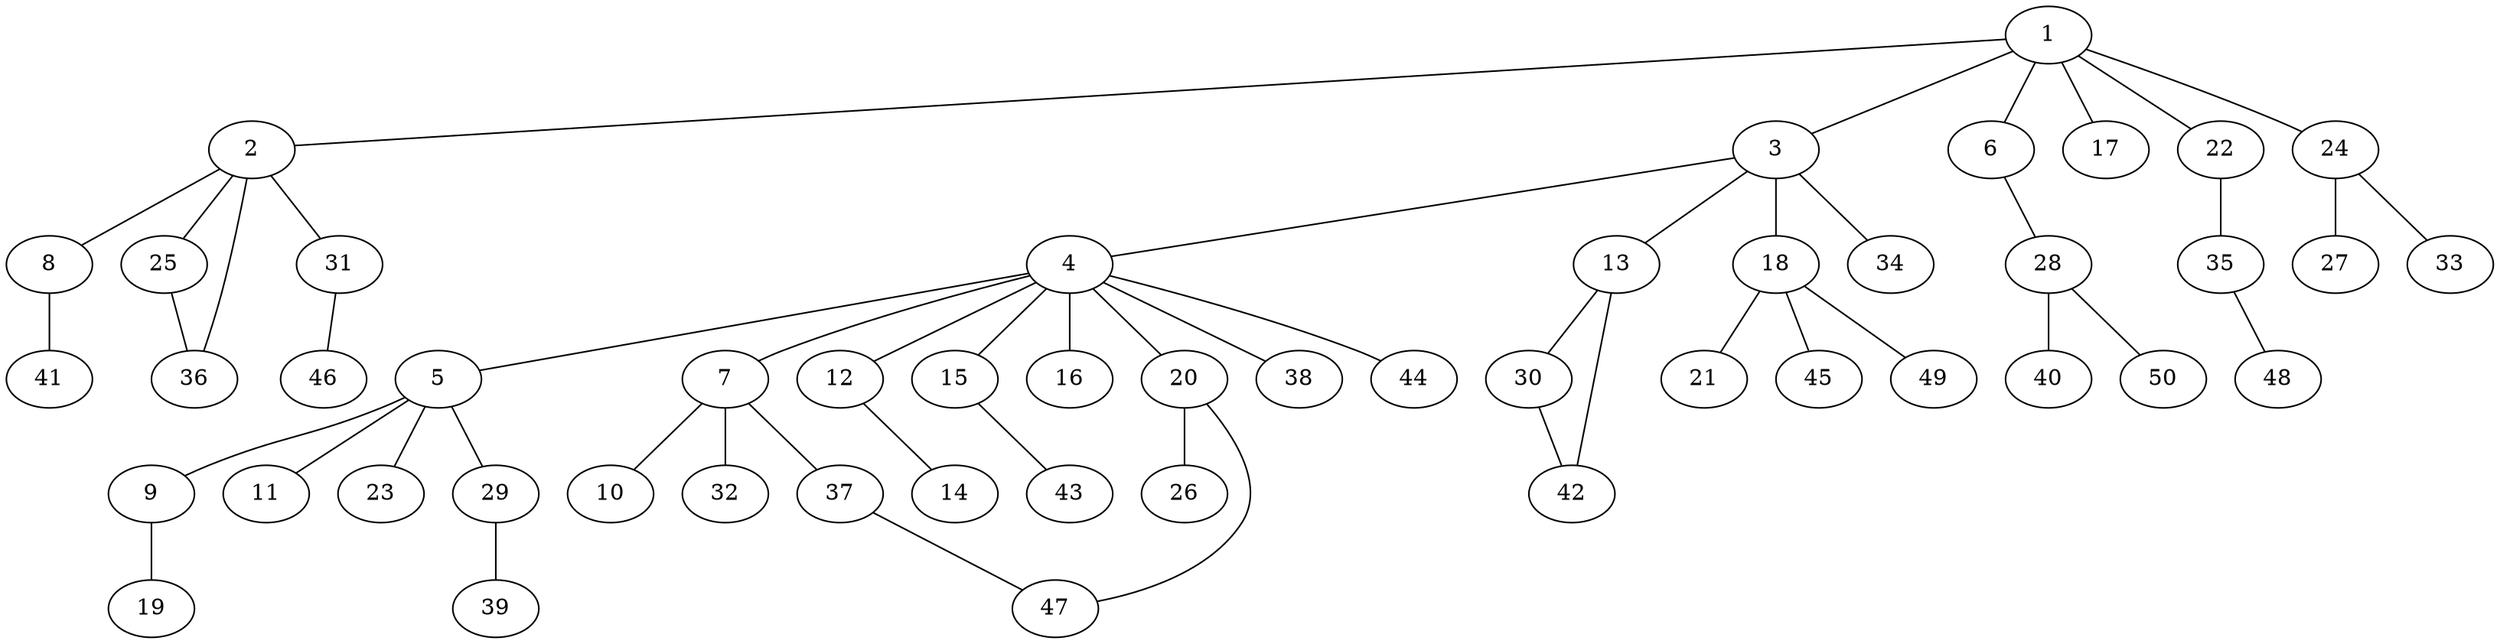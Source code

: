graph graphname {1--2
1--3
1--6
1--17
1--22
1--24
2--8
2--25
2--31
2--36
3--4
3--13
3--18
3--34
4--5
4--7
4--12
4--15
4--16
4--20
4--38
4--44
5--9
5--11
5--23
5--29
6--28
7--10
7--32
7--37
8--41
9--19
12--14
13--30
13--42
15--43
18--21
18--45
18--49
20--26
20--47
22--35
24--27
24--33
25--36
28--40
28--50
29--39
30--42
31--46
35--48
37--47
}